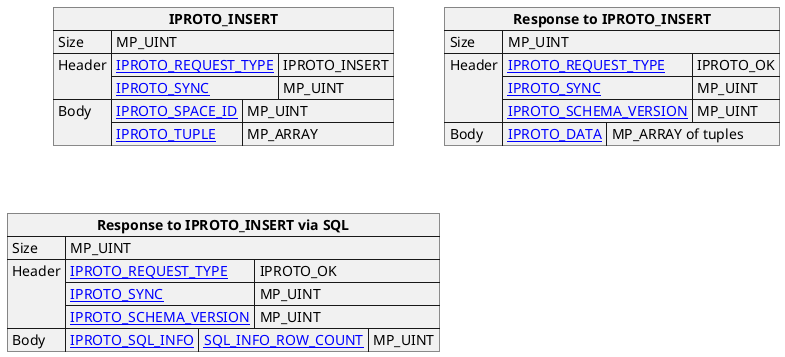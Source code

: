 @startuml

skinparam map {
    HyperlinkColor #0077FF
    FontColor #313131
    BorderColor #313131
    BackgroundColor transparent
}

json "**IPROTO_INSERT**" as insert_request {
    "Size": "MP_UINT",
    "Header": {
      "[[https://tarantool.io/en/doc/latest/dev_guide/internals/iproto/keys IPROTO_REQUEST_TYPE]]": "IPROTO_INSERT",
      "[[https://tarantool.io/en/doc/latest/dev_guide/internals/iproto/keys IPROTO_SYNC]]": "MP_UINT"
    },
    "Body": {
      "[[https://tarantool.io/en/doc/latest/dev_guide/internals/iproto/keys IPROTO_SPACE_ID]]": "MP_UINT",
      "[[https://tarantool.io/en/doc/latest/dev_guide/internals/iproto/keys IPROTO_TUPLE]]": "MP_ARRAY"
    }
}

json "**Response to IPROTO_INSERT**" as insert_response {
    "Size": "MP_UINT",
    "Header": {
    "[[tarantool.io/en/doc/latest/dev_guide/internals/iproto/keys IPROTO_REQUEST_TYPE]]": "IPROTO_OK",
    "[[tarantool.io/en/doc/latest/dev_guide/internals/iproto/keys IPROTO_SYNC]]": "MP_UINT",
    "[[tarantool.io/en/doc/latest/dev_guide/internals/iproto/keys IPROTO_SCHEMA_VERSION]]": "MP_UINT"
    },
    "Body": {
    "[[tarantool.io/en/doc/latest/dev_guide/internals/iproto/keys IPROTO_DATA]]": "MP_ARRAY of tuples"
    }
}

json "**Response to IPROTO_INSERT via SQL**" as insert_response_sql {
    "Size": "MP_UINT",
    "Header": {
    "[[tarantool.io/en/doc/latest/dev_guide/internals/iproto/keys IPROTO_REQUEST_TYPE]]": "IPROTO_OK",
    "[[tarantool.io/en/doc/latest/dev_guide/internals/iproto/keys IPROTO_SYNC]]": "MP_UINT",
    "[[tarantool.io/en/doc/latest/dev_guide/internals/iproto/keys IPROTO_SCHEMA_VERSION]]": "MP_UINT"
    },
    "Body": {
    "[[tarantool.io/en/doc/latest/dev_guide/internals/iproto/keys IPROTO_SQL_INFO]]": {
        "[[tarantool.io/en/doc/latest/dev_guide/internals/iproto/keys SQL_INFO_ROW_COUNT]]": "MP_UINT"
      }
    }
}

@enduml
